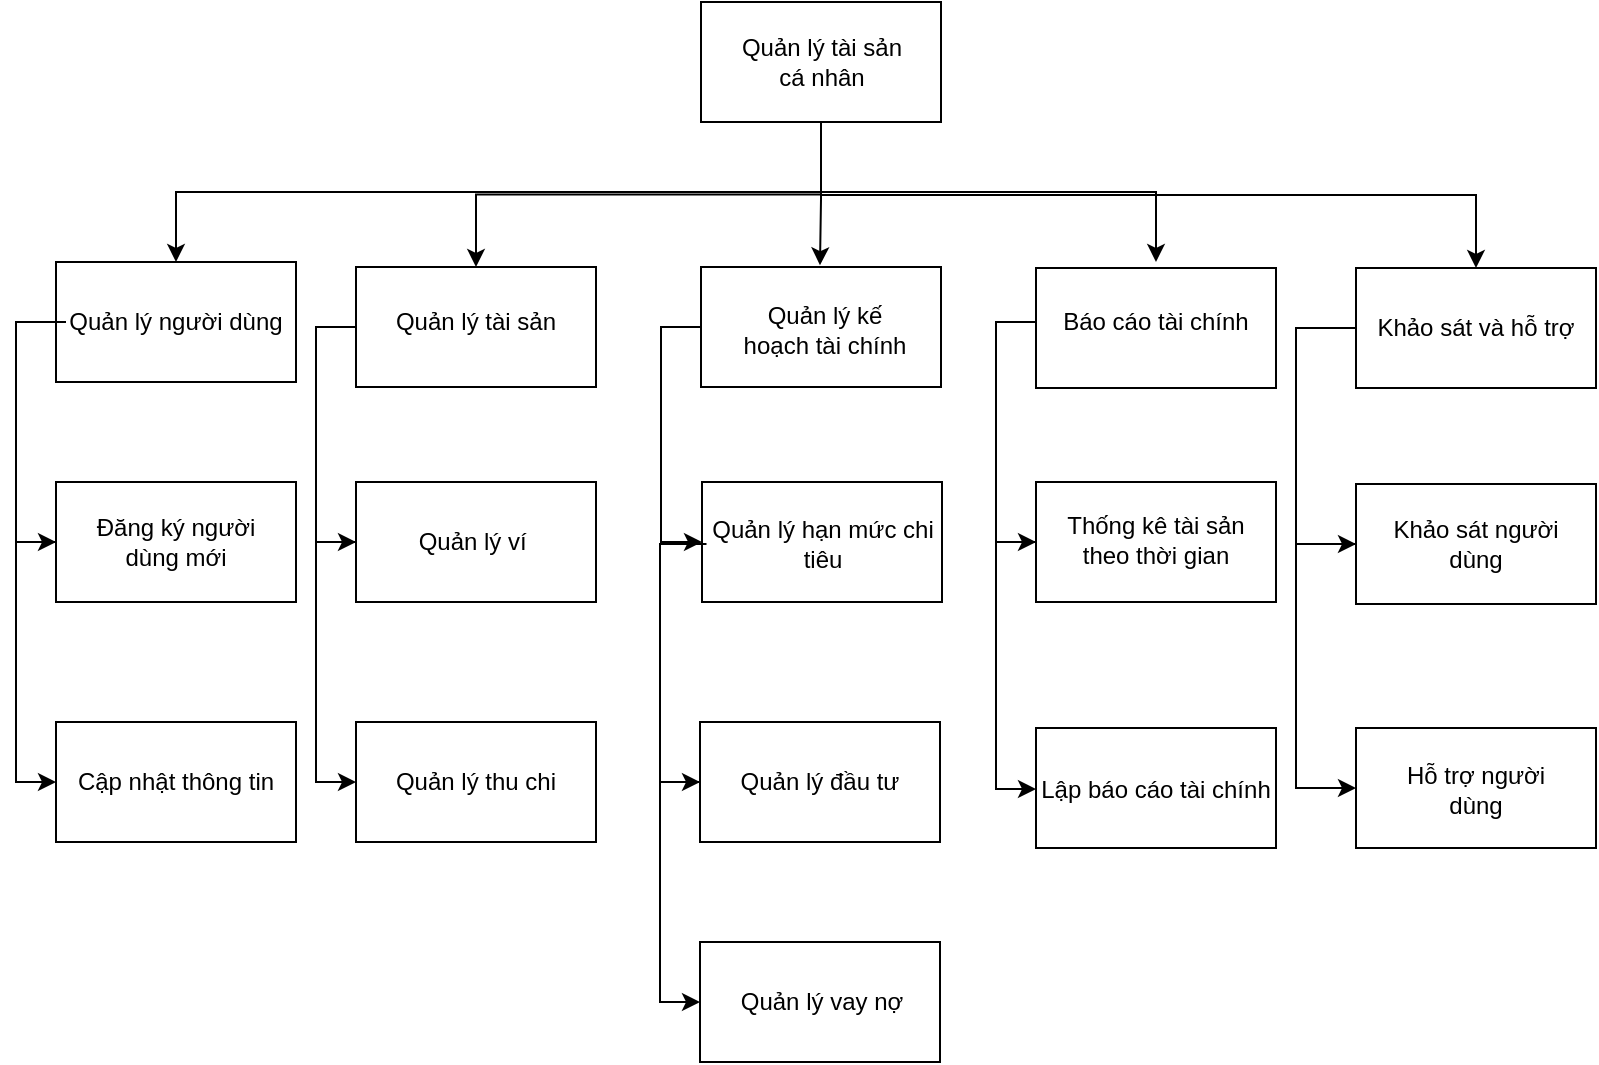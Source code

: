 <mxfile version="22.1.3" type="google">
  <diagram name="Page-1" id="wMLxJQrG7Op6-i9yrRXA">
    <mxGraphModel grid="1" page="1" gridSize="10" guides="1" tooltips="1" connect="1" arrows="1" fold="1" pageScale="1" pageWidth="850" pageHeight="1100" math="0" shadow="0">
      <root>
        <mxCell id="0" />
        <mxCell id="1" parent="0" />
        <mxCell id="jzZcs9oUQMEZdjLllxhF-17" style="edgeStyle=orthogonalEdgeStyle;rounded=0;orthogonalLoop=1;jettySize=auto;html=1;exitX=0.5;exitY=1;exitDx=0;exitDy=0;entryX=0.5;entryY=0;entryDx=0;entryDy=0;" edge="1" parent="1" source="jzZcs9oUQMEZdjLllxhF-1" target="jzZcs9oUQMEZdjLllxhF-4">
          <mxGeometry relative="1" as="geometry" />
        </mxCell>
        <mxCell id="jzZcs9oUQMEZdjLllxhF-18" style="edgeStyle=orthogonalEdgeStyle;rounded=0;orthogonalLoop=1;jettySize=auto;html=1;exitX=0.5;exitY=1;exitDx=0;exitDy=0;entryX=0.5;entryY=0;entryDx=0;entryDy=0;" edge="1" parent="1" source="jzZcs9oUQMEZdjLllxhF-1" target="jzZcs9oUQMEZdjLllxhF-6">
          <mxGeometry relative="1" as="geometry" />
        </mxCell>
        <mxCell id="zkujYMO48FJGv4WNTmLl-2" style="edgeStyle=orthogonalEdgeStyle;rounded=0;orthogonalLoop=1;jettySize=auto;html=1;exitX=0.5;exitY=1;exitDx=0;exitDy=0;entryX=0.5;entryY=0;entryDx=0;entryDy=0;" edge="1" parent="1" source="jzZcs9oUQMEZdjLllxhF-1" target="jzZcs9oUQMEZdjLllxhF-12">
          <mxGeometry relative="1" as="geometry" />
        </mxCell>
        <mxCell id="jzZcs9oUQMEZdjLllxhF-1" value="" style="rounded=0;whiteSpace=wrap;html=1;" vertex="1" parent="1">
          <mxGeometry x="362.5" y="120" width="120" height="60" as="geometry" />
        </mxCell>
        <mxCell id="zkujYMO48FJGv4WNTmLl-3" style="edgeStyle=orthogonalEdgeStyle;rounded=0;orthogonalLoop=1;jettySize=auto;html=1;exitX=0.5;exitY=1;exitDx=0;exitDy=0;" edge="1" parent="1" source="jzZcs9oUQMEZdjLllxhF-1" target="jzZcs9oUQMEZdjLllxhF-14">
          <mxGeometry relative="1" as="geometry" />
        </mxCell>
        <mxCell id="jzZcs9oUQMEZdjLllxhF-2" value="Quản lý tài sản cá nhân" style="text;html=1;strokeColor=none;fillColor=none;align=center;verticalAlign=middle;whiteSpace=wrap;rounded=0;" vertex="1" parent="1">
          <mxGeometry x="377.5" y="131.25" width="90" height="37.5" as="geometry" />
        </mxCell>
        <mxCell id="jzZcs9oUQMEZdjLllxhF-4" value="" style="rounded=0;whiteSpace=wrap;html=1;" vertex="1" parent="1">
          <mxGeometry x="40" y="250" width="120" height="60" as="geometry" />
        </mxCell>
        <mxCell id="jzZcs9oUQMEZdjLllxhF-28" style="edgeStyle=orthogonalEdgeStyle;rounded=0;orthogonalLoop=1;jettySize=auto;html=1;entryX=0;entryY=0.5;entryDx=0;entryDy=0;exitX=0;exitY=0.5;exitDx=0;exitDy=0;" edge="1" parent="1" source="jzZcs9oUQMEZdjLllxhF-5" target="jzZcs9oUQMEZdjLllxhF-26">
          <mxGeometry relative="1" as="geometry">
            <Array as="points">
              <mxPoint x="20" y="280" />
              <mxPoint x="20" y="390" />
            </Array>
          </mxGeometry>
        </mxCell>
        <mxCell id="jzZcs9oUQMEZdjLllxhF-5" value="Quản lý người dùng" style="text;html=1;strokeColor=none;fillColor=none;align=center;verticalAlign=middle;whiteSpace=wrap;rounded=0;" vertex="1" parent="1">
          <mxGeometry x="45" y="257.5" width="110" height="45" as="geometry" />
        </mxCell>
        <mxCell id="jzZcs9oUQMEZdjLllxhF-41" style="edgeStyle=orthogonalEdgeStyle;rounded=0;orthogonalLoop=1;jettySize=auto;html=1;exitX=0;exitY=0.5;exitDx=0;exitDy=0;entryX=0;entryY=0.5;entryDx=0;entryDy=0;" edge="1" parent="1" source="jzZcs9oUQMEZdjLllxhF-6" target="jzZcs9oUQMEZdjLllxhF-37">
          <mxGeometry relative="1" as="geometry" />
        </mxCell>
        <mxCell id="jzZcs9oUQMEZdjLllxhF-6" value="" style="rounded=0;whiteSpace=wrap;html=1;" vertex="1" parent="1">
          <mxGeometry x="190" y="252.5" width="120" height="60" as="geometry" />
        </mxCell>
        <mxCell id="jzZcs9oUQMEZdjLllxhF-7" value="Quản lý tài sản" style="text;html=1;strokeColor=none;fillColor=none;align=center;verticalAlign=middle;whiteSpace=wrap;rounded=0;" vertex="1" parent="1">
          <mxGeometry x="205" y="257.5" width="90" height="45" as="geometry" />
        </mxCell>
        <mxCell id="jzZcs9oUQMEZdjLllxhF-50" style="edgeStyle=orthogonalEdgeStyle;rounded=0;orthogonalLoop=1;jettySize=auto;html=1;exitX=0;exitY=0.5;exitDx=0;exitDy=0;entryX=0;entryY=0.5;entryDx=0;entryDy=0;" edge="1" parent="1" source="jzZcs9oUQMEZdjLllxhF-8" target="jzZcs9oUQMEZdjLllxhF-44">
          <mxGeometry relative="1" as="geometry" />
        </mxCell>
        <mxCell id="jzZcs9oUQMEZdjLllxhF-8" value="" style="rounded=0;whiteSpace=wrap;html=1;" vertex="1" parent="1">
          <mxGeometry x="362.5" y="252.5" width="120" height="60" as="geometry" />
        </mxCell>
        <mxCell id="jzZcs9oUQMEZdjLllxhF-9" value="Quản lý kế hoạch tài chính" style="text;html=1;strokeColor=none;fillColor=none;align=center;verticalAlign=middle;whiteSpace=wrap;rounded=0;" vertex="1" parent="1">
          <mxGeometry x="377.5" y="257.5" width="92.5" height="52.5" as="geometry" />
        </mxCell>
        <mxCell id="jzZcs9oUQMEZdjLllxhF-11" value="" style="rounded=0;whiteSpace=wrap;html=1;" vertex="1" parent="1">
          <mxGeometry x="530" y="253" width="120" height="60" as="geometry" />
        </mxCell>
        <mxCell id="jzZcs9oUQMEZdjLllxhF-57" style="edgeStyle=orthogonalEdgeStyle;rounded=0;orthogonalLoop=1;jettySize=auto;html=1;exitX=0;exitY=0.5;exitDx=0;exitDy=0;entryX=0;entryY=0.5;entryDx=0;entryDy=0;" edge="1" parent="1" source="jzZcs9oUQMEZdjLllxhF-12" target="jzZcs9oUQMEZdjLllxhF-53">
          <mxGeometry relative="1" as="geometry" />
        </mxCell>
        <mxCell id="jzZcs9oUQMEZdjLllxhF-12" value="Báo cáo tài chính" style="text;html=1;strokeColor=none;fillColor=none;align=center;verticalAlign=middle;whiteSpace=wrap;rounded=0;" vertex="1" parent="1">
          <mxGeometry x="530" y="250" width="120" height="60" as="geometry" />
        </mxCell>
        <mxCell id="jzZcs9oUQMEZdjLllxhF-13" value="" style="rounded=0;whiteSpace=wrap;html=1;" vertex="1" parent="1">
          <mxGeometry x="690" y="253" width="120" height="60" as="geometry" />
        </mxCell>
        <mxCell id="jzZcs9oUQMEZdjLllxhF-14" value="Khảo sát và hỗ trợ" style="text;html=1;strokeColor=none;fillColor=none;align=center;verticalAlign=middle;whiteSpace=wrap;rounded=0;" vertex="1" parent="1">
          <mxGeometry x="695" y="253" width="110" height="60" as="geometry" />
        </mxCell>
        <mxCell id="jzZcs9oUQMEZdjLllxhF-36" style="edgeStyle=orthogonalEdgeStyle;rounded=0;orthogonalLoop=1;jettySize=auto;html=1;exitX=0;exitY=0.5;exitDx=0;exitDy=0;entryX=0;entryY=0.5;entryDx=0;entryDy=0;" edge="1" parent="1" source="jzZcs9oUQMEZdjLllxhF-26" target="jzZcs9oUQMEZdjLllxhF-30">
          <mxGeometry relative="1" as="geometry" />
        </mxCell>
        <mxCell id="jzZcs9oUQMEZdjLllxhF-26" value="" style="rounded=0;whiteSpace=wrap;html=1;" vertex="1" parent="1">
          <mxGeometry x="40" y="360" width="120" height="60" as="geometry" />
        </mxCell>
        <mxCell id="jzZcs9oUQMEZdjLllxhF-27" value="Đăng ký người dùng mới" style="text;html=1;strokeColor=none;fillColor=none;align=center;verticalAlign=middle;whiteSpace=wrap;rounded=0;" vertex="1" parent="1">
          <mxGeometry x="55" y="367.5" width="90" height="45" as="geometry" />
        </mxCell>
        <mxCell id="jzZcs9oUQMEZdjLllxhF-29" value="" style="rounded=0;whiteSpace=wrap;html=1;" vertex="1" parent="1">
          <mxGeometry x="40" y="480" width="120" height="60" as="geometry" />
        </mxCell>
        <mxCell id="jzZcs9oUQMEZdjLllxhF-30" value="Cập nhật thông tin" style="text;html=1;strokeColor=none;fillColor=none;align=center;verticalAlign=middle;whiteSpace=wrap;rounded=0;" vertex="1" parent="1">
          <mxGeometry x="40" y="490" width="120" height="40" as="geometry" />
        </mxCell>
        <mxCell id="jzZcs9oUQMEZdjLllxhF-43" style="edgeStyle=orthogonalEdgeStyle;rounded=0;orthogonalLoop=1;jettySize=auto;html=1;exitX=0;exitY=0.5;exitDx=0;exitDy=0;entryX=0;entryY=0.5;entryDx=0;entryDy=0;" edge="1" parent="1" source="jzZcs9oUQMEZdjLllxhF-37" target="jzZcs9oUQMEZdjLllxhF-39">
          <mxGeometry relative="1" as="geometry" />
        </mxCell>
        <mxCell id="jzZcs9oUQMEZdjLllxhF-37" value="" style="rounded=0;whiteSpace=wrap;html=1;" vertex="1" parent="1">
          <mxGeometry x="190" y="360" width="120" height="60" as="geometry" />
        </mxCell>
        <mxCell id="jzZcs9oUQMEZdjLllxhF-38" value="Quản lý ví&amp;nbsp;" style="text;html=1;strokeColor=none;fillColor=none;align=center;verticalAlign=middle;whiteSpace=wrap;rounded=0;" vertex="1" parent="1">
          <mxGeometry x="205" y="372.5" width="90" height="35" as="geometry" />
        </mxCell>
        <mxCell id="jzZcs9oUQMEZdjLllxhF-39" value="" style="rounded=0;whiteSpace=wrap;html=1;" vertex="1" parent="1">
          <mxGeometry x="190" y="480" width="120" height="60" as="geometry" />
        </mxCell>
        <mxCell id="jzZcs9oUQMEZdjLllxhF-40" value="Quản lý thu chi" style="text;html=1;strokeColor=none;fillColor=none;align=center;verticalAlign=middle;whiteSpace=wrap;rounded=0;" vertex="1" parent="1">
          <mxGeometry x="195" y="482.5" width="110" height="55" as="geometry" />
        </mxCell>
        <mxCell id="jzZcs9oUQMEZdjLllxhF-44" value="" style="rounded=0;whiteSpace=wrap;html=1;" vertex="1" parent="1">
          <mxGeometry x="363" y="360" width="120" height="60" as="geometry" />
        </mxCell>
        <mxCell id="jzZcs9oUQMEZdjLllxhF-51" style="edgeStyle=orthogonalEdgeStyle;rounded=0;orthogonalLoop=1;jettySize=auto;html=1;exitX=0;exitY=0.5;exitDx=0;exitDy=0;entryX=0;entryY=0.5;entryDx=0;entryDy=0;" edge="1" parent="1" source="jzZcs9oUQMEZdjLllxhF-45" target="jzZcs9oUQMEZdjLllxhF-46">
          <mxGeometry relative="1" as="geometry" />
        </mxCell>
        <mxCell id="jzZcs9oUQMEZdjLllxhF-45" value="Quản lý hạn mức chi tiêu" style="text;html=1;strokeColor=none;fillColor=none;align=center;verticalAlign=middle;whiteSpace=wrap;rounded=0;" vertex="1" parent="1">
          <mxGeometry x="365.25" y="367.5" width="117" height="47" as="geometry" />
        </mxCell>
        <mxCell id="jzZcs9oUQMEZdjLllxhF-52" style="edgeStyle=orthogonalEdgeStyle;rounded=0;orthogonalLoop=1;jettySize=auto;html=1;exitX=0;exitY=0.5;exitDx=0;exitDy=0;entryX=0;entryY=0.5;entryDx=0;entryDy=0;" edge="1" parent="1" source="jzZcs9oUQMEZdjLllxhF-46" target="jzZcs9oUQMEZdjLllxhF-48">
          <mxGeometry relative="1" as="geometry" />
        </mxCell>
        <mxCell id="jzZcs9oUQMEZdjLllxhF-46" value="" style="rounded=0;whiteSpace=wrap;html=1;" vertex="1" parent="1">
          <mxGeometry x="362" y="480" width="120" height="60" as="geometry" />
        </mxCell>
        <mxCell id="jzZcs9oUQMEZdjLllxhF-47" value="Quản lý đầu tư" style="text;html=1;strokeColor=none;fillColor=none;align=center;verticalAlign=middle;whiteSpace=wrap;rounded=0;" vertex="1" parent="1">
          <mxGeometry x="377" y="492.5" width="90" height="35" as="geometry" />
        </mxCell>
        <mxCell id="jzZcs9oUQMEZdjLllxhF-48" value="" style="rounded=0;whiteSpace=wrap;html=1;" vertex="1" parent="1">
          <mxGeometry x="362" y="590" width="120" height="60" as="geometry" />
        </mxCell>
        <mxCell id="jzZcs9oUQMEZdjLllxhF-49" value="Quản lý vay nợ" style="text;html=1;strokeColor=none;fillColor=none;align=center;verticalAlign=middle;whiteSpace=wrap;rounded=0;" vertex="1" parent="1">
          <mxGeometry x="374" y="597.5" width="98" height="45" as="geometry" />
        </mxCell>
        <mxCell id="jzZcs9oUQMEZdjLllxhF-58" style="edgeStyle=orthogonalEdgeStyle;rounded=0;orthogonalLoop=1;jettySize=auto;html=1;exitX=0;exitY=0.5;exitDx=0;exitDy=0;entryX=0;entryY=0.5;entryDx=0;entryDy=0;" edge="1" parent="1" source="jzZcs9oUQMEZdjLllxhF-53" target="jzZcs9oUQMEZdjLllxhF-56">
          <mxGeometry relative="1" as="geometry" />
        </mxCell>
        <mxCell id="jzZcs9oUQMEZdjLllxhF-53" value="" style="rounded=0;whiteSpace=wrap;html=1;" vertex="1" parent="1">
          <mxGeometry x="530" y="360" width="120" height="60" as="geometry" />
        </mxCell>
        <mxCell id="jzZcs9oUQMEZdjLllxhF-54" value="Thống kê tài sản theo thời gian" style="text;html=1;strokeColor=none;fillColor=none;align=center;verticalAlign=middle;whiteSpace=wrap;rounded=0;" vertex="1" parent="1">
          <mxGeometry x="540" y="370.5" width="100" height="37" as="geometry" />
        </mxCell>
        <mxCell id="jzZcs9oUQMEZdjLllxhF-55" value="" style="rounded=0;whiteSpace=wrap;html=1;" vertex="1" parent="1">
          <mxGeometry x="530" y="483" width="120" height="60" as="geometry" />
        </mxCell>
        <mxCell id="jzZcs9oUQMEZdjLllxhF-56" value="Lập báo cáo tài chính" style="text;html=1;strokeColor=none;fillColor=none;align=center;verticalAlign=middle;whiteSpace=wrap;rounded=0;" vertex="1" parent="1">
          <mxGeometry x="530" y="492.5" width="120" height="42" as="geometry" />
        </mxCell>
        <mxCell id="jzZcs9oUQMEZdjLllxhF-74" style="edgeStyle=orthogonalEdgeStyle;rounded=0;orthogonalLoop=1;jettySize=auto;html=1;exitX=0;exitY=0.5;exitDx=0;exitDy=0;entryX=0;entryY=0.5;entryDx=0;entryDy=0;" edge="1" parent="1" source="jzZcs9oUQMEZdjLllxhF-59" target="jzZcs9oUQMEZdjLllxhF-61">
          <mxGeometry relative="1" as="geometry">
            <Array as="points">
              <mxPoint x="660" y="391" />
              <mxPoint x="660" y="513" />
            </Array>
          </mxGeometry>
        </mxCell>
        <mxCell id="jzZcs9oUQMEZdjLllxhF-59" value="" style="rounded=0;whiteSpace=wrap;html=1;" vertex="1" parent="1">
          <mxGeometry x="690" y="361" width="120" height="60" as="geometry" />
        </mxCell>
        <mxCell id="jzZcs9oUQMEZdjLllxhF-60" value="Khảo sát người dùng" style="text;html=1;strokeColor=none;fillColor=none;align=center;verticalAlign=middle;whiteSpace=wrap;rounded=0;" vertex="1" parent="1">
          <mxGeometry x="700" y="367.5" width="100" height="47" as="geometry" />
        </mxCell>
        <mxCell id="jzZcs9oUQMEZdjLllxhF-61" value="" style="rounded=0;whiteSpace=wrap;html=1;" vertex="1" parent="1">
          <mxGeometry x="690" y="483" width="120" height="60" as="geometry" />
        </mxCell>
        <mxCell id="jzZcs9oUQMEZdjLllxhF-62" value="Hỗ trợ người dùng" style="text;html=1;strokeColor=none;fillColor=none;align=center;verticalAlign=middle;whiteSpace=wrap;rounded=0;" vertex="1" parent="1">
          <mxGeometry x="705" y="492.5" width="90" height="42" as="geometry" />
        </mxCell>
        <mxCell id="jzZcs9oUQMEZdjLllxhF-73" value="" style="endArrow=classic;html=1;rounded=0;exitX=0;exitY=0.5;exitDx=0;exitDy=0;entryX=0;entryY=0.5;entryDx=0;entryDy=0;" edge="1" parent="1" source="jzZcs9oUQMEZdjLllxhF-13" target="jzZcs9oUQMEZdjLllxhF-59">
          <mxGeometry width="50" height="50" relative="1" as="geometry">
            <mxPoint x="670" y="275.98" as="sourcePoint" />
            <mxPoint x="672.04" y="580" as="targetPoint" />
            <Array as="points">
              <mxPoint x="660" y="283" />
              <mxPoint x="660" y="391" />
            </Array>
          </mxGeometry>
        </mxCell>
        <mxCell id="zkujYMO48FJGv4WNTmLl-1" style="edgeStyle=orthogonalEdgeStyle;rounded=0;orthogonalLoop=1;jettySize=auto;html=1;exitX=0.5;exitY=1;exitDx=0;exitDy=0;entryX=0.481;entryY=-0.112;entryDx=0;entryDy=0;entryPerimeter=0;" edge="1" parent="1" source="jzZcs9oUQMEZdjLllxhF-1" target="jzZcs9oUQMEZdjLllxhF-9">
          <mxGeometry relative="1" as="geometry" />
        </mxCell>
      </root>
    </mxGraphModel>
  </diagram>
</mxfile>
